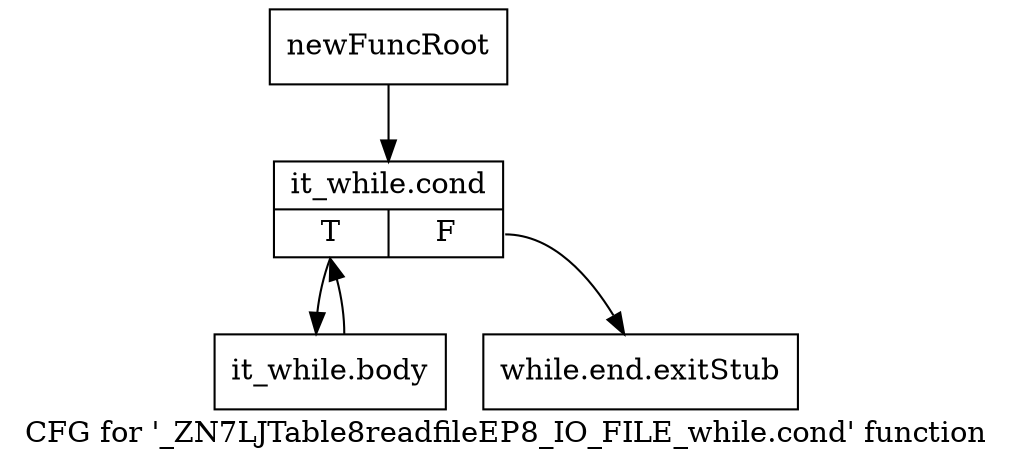 digraph "CFG for '_ZN7LJTable8readfileEP8_IO_FILE_while.cond' function" {
	label="CFG for '_ZN7LJTable8readfileEP8_IO_FILE_while.cond' function";

	Node0x1c641e0 [shape=record,label="{newFuncRoot}"];
	Node0x1c641e0 -> Node0x25e4b10;
	Node0x25d73a0 [shape=record,label="{while.end.exitStub}"];
	Node0x25e4b10 [shape=record,label="{it_while.cond|{<s0>T|<s1>F}}"];
	Node0x25e4b10:s0 -> Node0x25e4b60;
	Node0x25e4b10:s1 -> Node0x25d73a0;
	Node0x25e4b60 [shape=record,label="{it_while.body}"];
	Node0x25e4b60 -> Node0x25e4b10;
}
